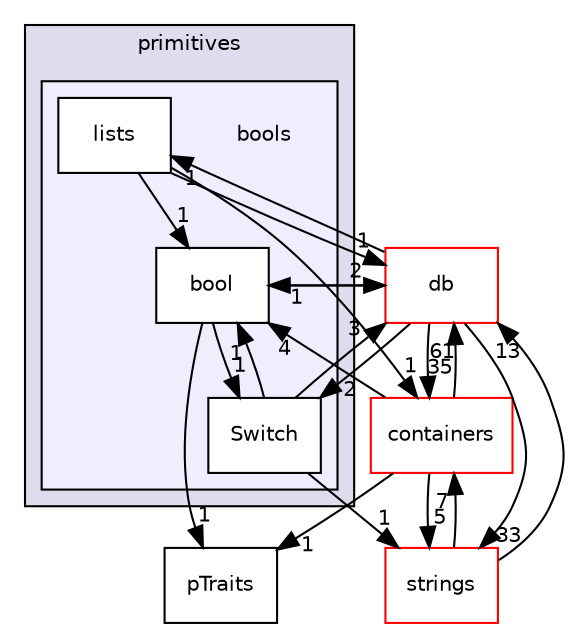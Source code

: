 digraph "src/OpenFOAM/primitives/bools" {
  bgcolor=transparent;
  compound=true
  node [ fontsize="10", fontname="Helvetica"];
  edge [ labelfontsize="10", labelfontname="Helvetica"];
  subgraph clusterdir_3e50f45338116b169052b428016851aa {
    graph [ bgcolor="#ddddee", pencolor="black", label="primitives" fontname="Helvetica", fontsize="10", URL="dir_3e50f45338116b169052b428016851aa.html"]
  subgraph clusterdir_a082e25d5e52ccf3d098e28b00b761b2 {
    graph [ bgcolor="#eeeeff", pencolor="black", label="" URL="dir_a082e25d5e52ccf3d098e28b00b761b2.html"];
    dir_a082e25d5e52ccf3d098e28b00b761b2 [shape=plaintext label="bools"];
    dir_dfea02e4c07783fd1810acf1b0315fa4 [shape=box label="bool" color="black" fillcolor="white" style="filled" URL="dir_dfea02e4c07783fd1810acf1b0315fa4.html"];
    dir_0c075e68499f2ceb3da6fe95813da813 [shape=box label="lists" color="black" fillcolor="white" style="filled" URL="dir_0c075e68499f2ceb3da6fe95813da813.html"];
    dir_4207e64223f749d27084f587f926896f [shape=box label="Switch" color="black" fillcolor="white" style="filled" URL="dir_4207e64223f749d27084f587f926896f.html"];
  }
  }
  dir_19d0872053bde092be81d7fe3f56cbf7 [shape=box label="containers" color="red" URL="dir_19d0872053bde092be81d7fe3f56cbf7.html"];
  dir_ce1ee507886310df0e74ee2e624fbc88 [shape=box label="strings" color="red" URL="dir_ce1ee507886310df0e74ee2e624fbc88.html"];
  dir_63c634f7a7cfd679ac26c67fb30fc32f [shape=box label="db" color="red" URL="dir_63c634f7a7cfd679ac26c67fb30fc32f.html"];
  dir_a71222f4f105181f964ceb320add37f5 [shape=box label="pTraits" URL="dir_a71222f4f105181f964ceb320add37f5.html"];
  dir_19d0872053bde092be81d7fe3f56cbf7->dir_ce1ee507886310df0e74ee2e624fbc88 [headlabel="5", labeldistance=1.5 headhref="dir_001893_002379.html"];
  dir_19d0872053bde092be81d7fe3f56cbf7->dir_63c634f7a7cfd679ac26c67fb30fc32f [headlabel="61", labeldistance=1.5 headhref="dir_001893_001944.html"];
  dir_19d0872053bde092be81d7fe3f56cbf7->dir_a71222f4f105181f964ceb320add37f5 [headlabel="1", labeldistance=1.5 headhref="dir_001893_002360.html"];
  dir_19d0872053bde092be81d7fe3f56cbf7->dir_dfea02e4c07783fd1810acf1b0315fa4 [headlabel="4", labeldistance=1.5 headhref="dir_001893_002315.html"];
  dir_ce1ee507886310df0e74ee2e624fbc88->dir_19d0872053bde092be81d7fe3f56cbf7 [headlabel="7", labeldistance=1.5 headhref="dir_002379_001893.html"];
  dir_ce1ee507886310df0e74ee2e624fbc88->dir_63c634f7a7cfd679ac26c67fb30fc32f [headlabel="13", labeldistance=1.5 headhref="dir_002379_001944.html"];
  dir_63c634f7a7cfd679ac26c67fb30fc32f->dir_19d0872053bde092be81d7fe3f56cbf7 [headlabel="35", labeldistance=1.5 headhref="dir_001944_001893.html"];
  dir_63c634f7a7cfd679ac26c67fb30fc32f->dir_ce1ee507886310df0e74ee2e624fbc88 [headlabel="33", labeldistance=1.5 headhref="dir_001944_002379.html"];
  dir_63c634f7a7cfd679ac26c67fb30fc32f->dir_4207e64223f749d27084f587f926896f [headlabel="2", labeldistance=1.5 headhref="dir_001944_002317.html"];
  dir_63c634f7a7cfd679ac26c67fb30fc32f->dir_0c075e68499f2ceb3da6fe95813da813 [headlabel="1", labeldistance=1.5 headhref="dir_001944_002316.html"];
  dir_63c634f7a7cfd679ac26c67fb30fc32f->dir_dfea02e4c07783fd1810acf1b0315fa4 [headlabel="1", labeldistance=1.5 headhref="dir_001944_002315.html"];
  dir_4207e64223f749d27084f587f926896f->dir_ce1ee507886310df0e74ee2e624fbc88 [headlabel="1", labeldistance=1.5 headhref="dir_002317_002379.html"];
  dir_4207e64223f749d27084f587f926896f->dir_63c634f7a7cfd679ac26c67fb30fc32f [headlabel="3", labeldistance=1.5 headhref="dir_002317_001944.html"];
  dir_4207e64223f749d27084f587f926896f->dir_dfea02e4c07783fd1810acf1b0315fa4 [headlabel="1", labeldistance=1.5 headhref="dir_002317_002315.html"];
  dir_0c075e68499f2ceb3da6fe95813da813->dir_19d0872053bde092be81d7fe3f56cbf7 [headlabel="1", labeldistance=1.5 headhref="dir_002316_001893.html"];
  dir_0c075e68499f2ceb3da6fe95813da813->dir_63c634f7a7cfd679ac26c67fb30fc32f [headlabel="1", labeldistance=1.5 headhref="dir_002316_001944.html"];
  dir_0c075e68499f2ceb3da6fe95813da813->dir_dfea02e4c07783fd1810acf1b0315fa4 [headlabel="1", labeldistance=1.5 headhref="dir_002316_002315.html"];
  dir_dfea02e4c07783fd1810acf1b0315fa4->dir_63c634f7a7cfd679ac26c67fb30fc32f [headlabel="2", labeldistance=1.5 headhref="dir_002315_001944.html"];
  dir_dfea02e4c07783fd1810acf1b0315fa4->dir_a71222f4f105181f964ceb320add37f5 [headlabel="1", labeldistance=1.5 headhref="dir_002315_002360.html"];
  dir_dfea02e4c07783fd1810acf1b0315fa4->dir_4207e64223f749d27084f587f926896f [headlabel="1", labeldistance=1.5 headhref="dir_002315_002317.html"];
}
